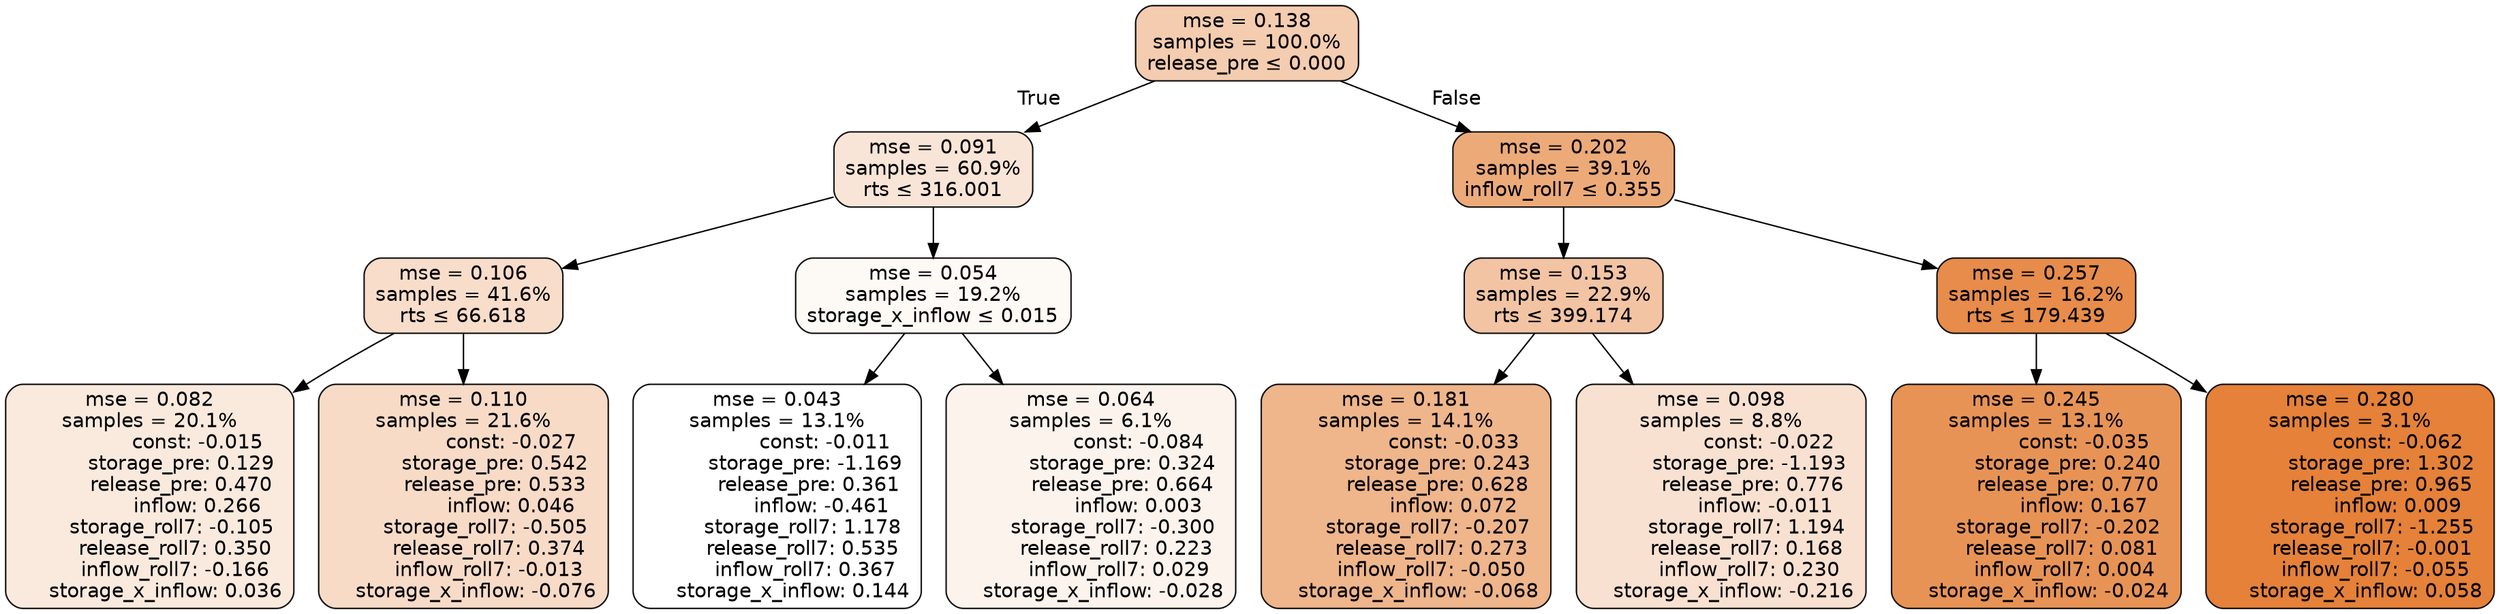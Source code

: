 digraph tree {
bgcolor="transparent"
node [shape=rectangle, style="filled, rounded", color="black", fontname=helvetica] ;
edge [fontname=helvetica] ;
	"0" [label="mse = 0.138
samples = 100.0%
release_pre &le; 0.000", fillcolor="#f4ccb0"]
	"1" [label="mse = 0.091
samples = 60.9%
rts &le; 316.001", fillcolor="#f9e5d7"]
	"2" [label="mse = 0.106
samples = 41.6%
rts &le; 66.618", fillcolor="#f8ddca"]
	"3" [label="mse = 0.082
samples = 20.1%
               const: -0.015
          storage_pre: 0.129
          release_pre: 0.470
               inflow: 0.266
       storage_roll7: -0.105
        release_roll7: 0.350
        inflow_roll7: -0.166
     storage_x_inflow: 0.036", fillcolor="#faeade"]
	"4" [label="mse = 0.110
samples = 21.6%
               const: -0.027
          storage_pre: 0.542
          release_pre: 0.533
               inflow: 0.046
       storage_roll7: -0.505
        release_roll7: 0.374
        inflow_roll7: -0.013
    storage_x_inflow: -0.076", fillcolor="#f7dbc7"]
	"5" [label="mse = 0.054
samples = 19.2%
storage_x_inflow &le; 0.015", fillcolor="#fdf9f5"]
	"6" [label="mse = 0.043
samples = 13.1%
               const: -0.011
         storage_pre: -1.169
          release_pre: 0.361
              inflow: -0.461
        storage_roll7: 1.178
        release_roll7: 0.535
         inflow_roll7: 0.367
     storage_x_inflow: 0.144", fillcolor="#ffffff"]
	"7" [label="mse = 0.064
samples = 6.1%
               const: -0.084
          storage_pre: 0.324
          release_pre: 0.664
               inflow: 0.003
       storage_roll7: -0.300
        release_roll7: 0.223
         inflow_roll7: 0.029
    storage_x_inflow: -0.028", fillcolor="#fcf3ed"]
	"8" [label="mse = 0.202
samples = 39.1%
inflow_roll7 &le; 0.355", fillcolor="#edaa79"]
	"9" [label="mse = 0.153
samples = 22.9%
rts &le; 399.174", fillcolor="#f2c4a3"]
	"10" [label="mse = 0.181
samples = 14.1%
               const: -0.033
          storage_pre: 0.243
          release_pre: 0.628
               inflow: 0.072
       storage_roll7: -0.207
        release_roll7: 0.273
        inflow_roll7: -0.050
    storage_x_inflow: -0.068", fillcolor="#efb58b"]
	"11" [label="mse = 0.098
samples = 8.8%
               const: -0.022
         storage_pre: -1.193
          release_pre: 0.776
              inflow: -0.011
        storage_roll7: 1.194
        release_roll7: 0.168
         inflow_roll7: 0.230
    storage_x_inflow: -0.216", fillcolor="#f8e1d1"]
	"12" [label="mse = 0.257
samples = 16.2%
rts &le; 179.439", fillcolor="#e78c4b"]
	"13" [label="mse = 0.245
samples = 13.1%
               const: -0.035
          storage_pre: 0.240
          release_pre: 0.770
               inflow: 0.167
       storage_roll7: -0.202
        release_roll7: 0.081
         inflow_roll7: 0.004
    storage_x_inflow: -0.024", fillcolor="#e89356"]
	"14" [label="mse = 0.280
samples = 3.1%
               const: -0.062
          storage_pre: 1.302
          release_pre: 0.965
               inflow: 0.009
       storage_roll7: -1.255
       release_roll7: -0.001
        inflow_roll7: -0.055
     storage_x_inflow: 0.058", fillcolor="#e58139"]

	"0" -> "1" [labeldistance=2.5, labelangle=45, headlabel="True"]
	"1" -> "2"
	"2" -> "3"
	"2" -> "4"
	"1" -> "5"
	"5" -> "6"
	"5" -> "7"
	"0" -> "8" [labeldistance=2.5, labelangle=-45, headlabel="False"]
	"8" -> "9"
	"9" -> "10"
	"9" -> "11"
	"8" -> "12"
	"12" -> "13"
	"12" -> "14"
}
